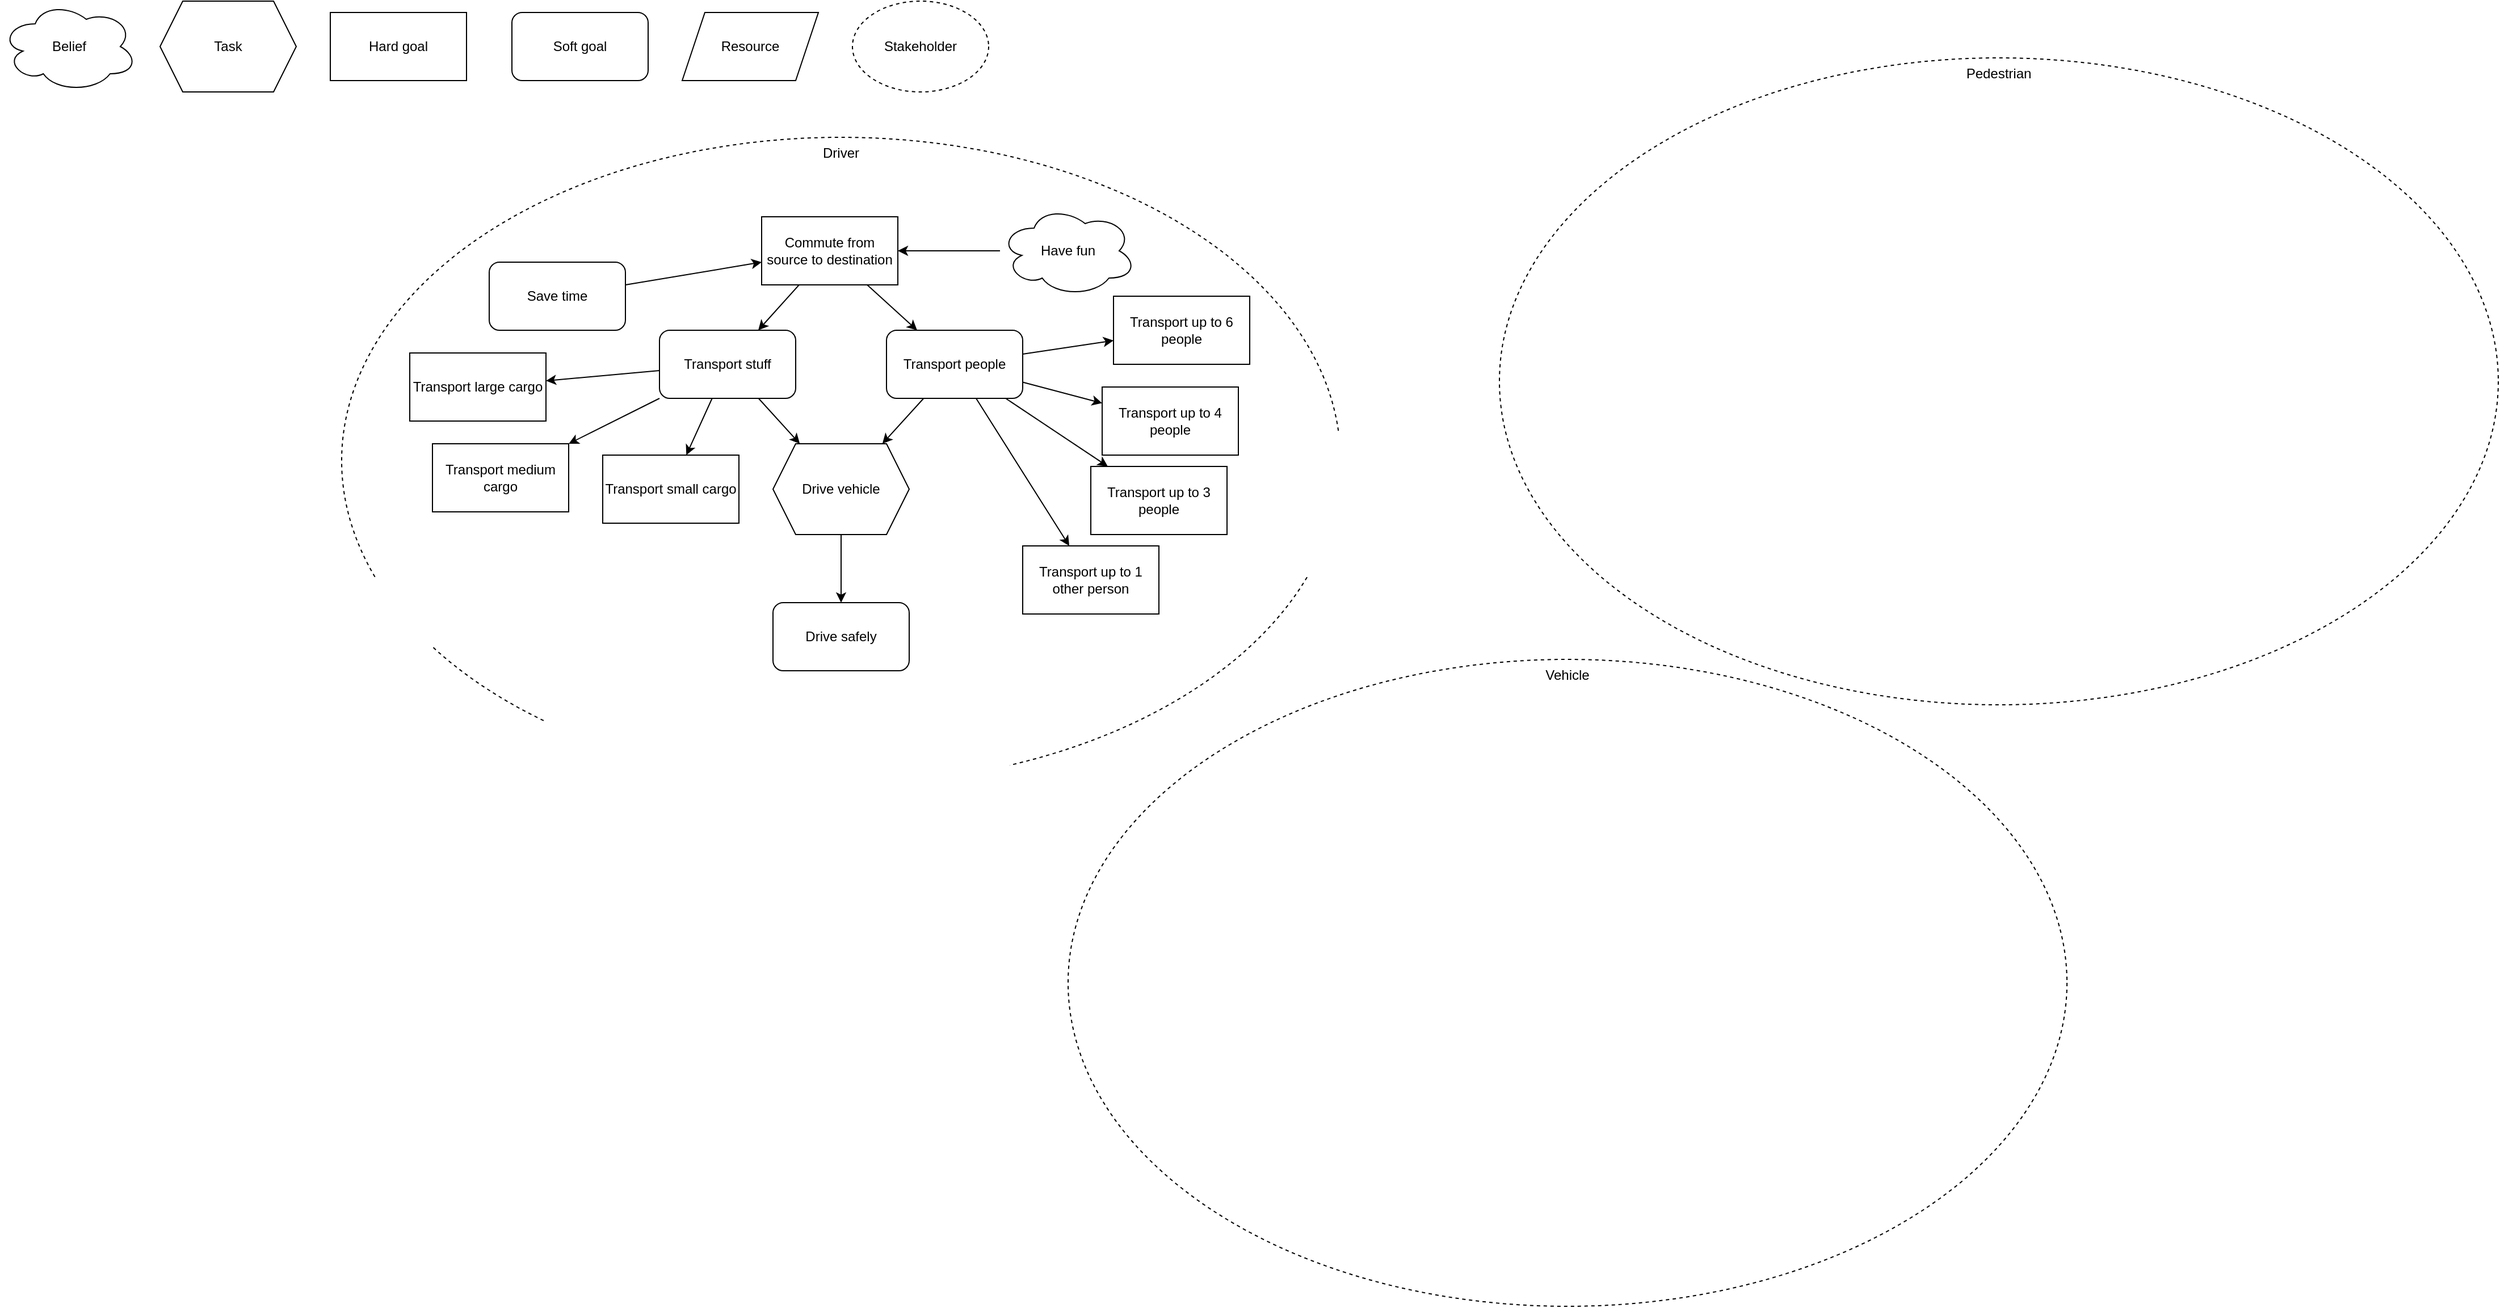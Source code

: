 <mxfile version="24.7.17" pages="2">
  <diagram name="Goal_Diagram" id="YQDAjjqWB8EMjMGpJ8fG">
    <mxGraphModel dx="1900" dy="717" grid="1" gridSize="10" guides="1" tooltips="1" connect="1" arrows="1" fold="1" page="1" pageScale="1" pageWidth="850" pageHeight="1100" math="0" shadow="0">
      <root>
        <mxCell id="0" />
        <mxCell id="1" parent="0" />
        <mxCell id="Oxw01_fahM2bYxv7TEcn-1" value="Driver" style="ellipse;whiteSpace=wrap;html=1;dashed=1;verticalAlign=top;" parent="1" vertex="1">
          <mxGeometry x="-290" y="250" width="880" height="570" as="geometry" />
        </mxCell>
        <mxCell id="Oxw01_fahM2bYxv7TEcn-2" value="Pedestrian" style="ellipse;whiteSpace=wrap;html=1;dashed=1;verticalAlign=top;" parent="1" vertex="1">
          <mxGeometry x="730" y="180" width="880" height="570" as="geometry" />
        </mxCell>
        <mxCell id="Oxw01_fahM2bYxv7TEcn-3" value="Vehicle" style="ellipse;whiteSpace=wrap;html=1;dashed=1;verticalAlign=top;" parent="1" vertex="1">
          <mxGeometry x="350" y="710" width="880" height="570" as="geometry" />
        </mxCell>
        <mxCell id="Oxw01_fahM2bYxv7TEcn-21" style="edgeStyle=none;rounded=0;orthogonalLoop=1;jettySize=auto;html=1;" parent="1" source="Oxw01_fahM2bYxv7TEcn-4" target="Oxw01_fahM2bYxv7TEcn-12" edge="1">
          <mxGeometry relative="1" as="geometry" />
        </mxCell>
        <mxCell id="Oxw01_fahM2bYxv7TEcn-4" value="Have fun" style="ellipse;shape=cloud;whiteSpace=wrap;html=1;" parent="1" vertex="1">
          <mxGeometry x="290" y="310" width="120" height="80" as="geometry" />
        </mxCell>
        <mxCell id="Oxw01_fahM2bYxv7TEcn-5" value="Belief" style="ellipse;shape=cloud;whiteSpace=wrap;html=1;" parent="1" vertex="1">
          <mxGeometry x="-590" y="130" width="120" height="80" as="geometry" />
        </mxCell>
        <mxCell id="Oxw01_fahM2bYxv7TEcn-6" value="Task" style="shape=hexagon;perimeter=hexagonPerimeter2;whiteSpace=wrap;html=1;fixedSize=1;" parent="1" vertex="1">
          <mxGeometry x="-450" y="130" width="120" height="80" as="geometry" />
        </mxCell>
        <mxCell id="Oxw01_fahM2bYxv7TEcn-8" value="Hard goal" style="rounded=0;whiteSpace=wrap;html=1;" parent="1" vertex="1">
          <mxGeometry x="-300" y="140" width="120" height="60" as="geometry" />
        </mxCell>
        <mxCell id="Oxw01_fahM2bYxv7TEcn-9" value="Soft goal" style="rounded=1;whiteSpace=wrap;html=1;" parent="1" vertex="1">
          <mxGeometry x="-140" y="140" width="120" height="60" as="geometry" />
        </mxCell>
        <mxCell id="Oxw01_fahM2bYxv7TEcn-10" value="Resource" style="shape=parallelogram;perimeter=parallelogramPerimeter;whiteSpace=wrap;html=1;fixedSize=1;" parent="1" vertex="1">
          <mxGeometry x="10" y="140" width="120" height="60" as="geometry" />
        </mxCell>
        <mxCell id="Oxw01_fahM2bYxv7TEcn-11" value="Stakeholder" style="ellipse;whiteSpace=wrap;html=1;dashed=1;" parent="1" vertex="1">
          <mxGeometry x="160" y="130" width="120" height="80" as="geometry" />
        </mxCell>
        <mxCell id="Oxw01_fahM2bYxv7TEcn-17" style="rounded=0;orthogonalLoop=1;jettySize=auto;html=1;" parent="1" source="Oxw01_fahM2bYxv7TEcn-12" target="Oxw01_fahM2bYxv7TEcn-34" edge="1">
          <mxGeometry relative="1" as="geometry">
            <mxPoint x="77" y="420" as="targetPoint" />
          </mxGeometry>
        </mxCell>
        <mxCell id="Oxw01_fahM2bYxv7TEcn-18" style="edgeStyle=none;rounded=0;orthogonalLoop=1;jettySize=auto;html=1;" parent="1" source="Oxw01_fahM2bYxv7TEcn-36" edge="1">
          <mxGeometry relative="1" as="geometry">
            <mxPoint x="217" y="420" as="targetPoint" />
          </mxGeometry>
        </mxCell>
        <mxCell id="Oxw01_fahM2bYxv7TEcn-12" value="Commute from source to destination" style="rounded=0;whiteSpace=wrap;html=1;" parent="1" vertex="1">
          <mxGeometry x="80" y="320" width="120" height="60" as="geometry" />
        </mxCell>
        <mxCell id="Oxw01_fahM2bYxv7TEcn-22" style="edgeStyle=none;rounded=0;orthogonalLoop=1;jettySize=auto;html=1;" parent="1" source="Oxw01_fahM2bYxv7TEcn-13" target="Oxw01_fahM2bYxv7TEcn-12" edge="1">
          <mxGeometry relative="1" as="geometry" />
        </mxCell>
        <mxCell id="Oxw01_fahM2bYxv7TEcn-13" value="Save time" style="rounded=1;whiteSpace=wrap;html=1;" parent="1" vertex="1">
          <mxGeometry x="-160" y="360" width="120" height="60" as="geometry" />
        </mxCell>
        <mxCell id="Oxw01_fahM2bYxv7TEcn-20" style="edgeStyle=none;rounded=0;orthogonalLoop=1;jettySize=auto;html=1;" parent="1" source="Oxw01_fahM2bYxv7TEcn-34" target="Oxw01_fahM2bYxv7TEcn-16" edge="1">
          <mxGeometry relative="1" as="geometry">
            <mxPoint x="77.273" y="480" as="sourcePoint" />
          </mxGeometry>
        </mxCell>
        <mxCell id="Oxw01_fahM2bYxv7TEcn-27" style="edgeStyle=none;rounded=0;orthogonalLoop=1;jettySize=auto;html=1;" parent="1" source="Oxw01_fahM2bYxv7TEcn-34" target="Oxw01_fahM2bYxv7TEcn-26" edge="1">
          <mxGeometry relative="1" as="geometry">
            <mxPoint x="-10" y="468" as="sourcePoint" />
          </mxGeometry>
        </mxCell>
        <mxCell id="Oxw01_fahM2bYxv7TEcn-29" style="edgeStyle=none;rounded=0;orthogonalLoop=1;jettySize=auto;html=1;" parent="1" source="Oxw01_fahM2bYxv7TEcn-34" target="Oxw01_fahM2bYxv7TEcn-28" edge="1">
          <mxGeometry relative="1" as="geometry">
            <mxPoint x="15.385" y="480" as="sourcePoint" />
          </mxGeometry>
        </mxCell>
        <mxCell id="Oxw01_fahM2bYxv7TEcn-19" style="edgeStyle=none;rounded=0;orthogonalLoop=1;jettySize=auto;html=1;" parent="1" source="Oxw01_fahM2bYxv7TEcn-36" target="Oxw01_fahM2bYxv7TEcn-16" edge="1">
          <mxGeometry relative="1" as="geometry">
            <mxPoint x="222.727" y="480" as="sourcePoint" />
          </mxGeometry>
        </mxCell>
        <mxCell id="Oxw01_fahM2bYxv7TEcn-32" style="edgeStyle=none;rounded=0;orthogonalLoop=1;jettySize=auto;html=1;" parent="1" source="Oxw01_fahM2bYxv7TEcn-36" target="Oxw01_fahM2bYxv7TEcn-31" edge="1">
          <mxGeometry relative="1" as="geometry">
            <mxPoint x="310" y="468.947" as="sourcePoint" />
          </mxGeometry>
        </mxCell>
        <mxCell id="Oxw01_fahM2bYxv7TEcn-24" style="edgeStyle=none;rounded=0;orthogonalLoop=1;jettySize=auto;html=1;" parent="1" source="Oxw01_fahM2bYxv7TEcn-16" target="Oxw01_fahM2bYxv7TEcn-23" edge="1">
          <mxGeometry relative="1" as="geometry" />
        </mxCell>
        <mxCell id="Oxw01_fahM2bYxv7TEcn-16" value="Drive vehicle" style="shape=hexagon;perimeter=hexagonPerimeter2;whiteSpace=wrap;html=1;fixedSize=1;" parent="1" vertex="1">
          <mxGeometry x="90" y="520" width="120" height="80" as="geometry" />
        </mxCell>
        <mxCell id="Oxw01_fahM2bYxv7TEcn-23" value="Drive safely" style="rounded=1;whiteSpace=wrap;html=1;" parent="1" vertex="1">
          <mxGeometry x="90" y="660" width="120" height="60" as="geometry" />
        </mxCell>
        <mxCell id="Oxw01_fahM2bYxv7TEcn-26" value="Transport large cargo" style="rounded=0;whiteSpace=wrap;html=1;" parent="1" vertex="1">
          <mxGeometry x="-230" y="440" width="120" height="60" as="geometry" />
        </mxCell>
        <mxCell id="Oxw01_fahM2bYxv7TEcn-28" value="Transport medium cargo&lt;span style=&quot;color: rgba(0, 0, 0, 0); font-family: monospace; font-size: 0px; text-align: start; text-wrap: nowrap;&quot;&gt;%3CmxGraphModel%3E%3Croot%3E%3CmxCell%20id%3D%220%22%2F%3E%3CmxCell%20id%3D%221%22%20parent%3D%220%22%2F%3E%3CmxCell%20id%3D%222%22%20value%3D%22Hard%20goal%22%20style%3D%22rounded%3D0%3BwhiteSpace%3Dwrap%3Bhtml%3D1%3B%22%20vertex%3D%221%22%20parent%3D%221%22%3E%3CmxGeometry%20x%3D%22-290%22%20y%3D%22150%22%20width%3D%22120%22%20height%3D%2260%22%20as%3D%22geometry%22%2F%3E%3C%2FmxCell%3E%3C%2Froot%3E%3C%2FmxGraphModel%3E&lt;/span&gt;" style="rounded=0;whiteSpace=wrap;html=1;" parent="1" vertex="1">
          <mxGeometry x="-210" y="520" width="120" height="60" as="geometry" />
        </mxCell>
        <mxCell id="Oxw01_fahM2bYxv7TEcn-30" value="Transport small cargo" style="rounded=0;whiteSpace=wrap;html=1;" parent="1" vertex="1">
          <mxGeometry x="-60" y="530" width="120" height="60" as="geometry" />
        </mxCell>
        <mxCell id="Oxw01_fahM2bYxv7TEcn-31" value="Transport up to 6 people" style="rounded=0;whiteSpace=wrap;html=1;" parent="1" vertex="1">
          <mxGeometry x="390" y="390" width="120" height="60" as="geometry" />
        </mxCell>
        <mxCell id="Oxw01_fahM2bYxv7TEcn-33" value="Transport up to 4 people" style="rounded=0;whiteSpace=wrap;html=1;" parent="1" vertex="1">
          <mxGeometry x="380" y="470" width="120" height="60" as="geometry" />
        </mxCell>
        <mxCell id="Oxw01_fahM2bYxv7TEcn-35" style="edgeStyle=none;rounded=0;orthogonalLoop=1;jettySize=auto;html=1;" parent="1" source="Oxw01_fahM2bYxv7TEcn-34" target="Oxw01_fahM2bYxv7TEcn-30" edge="1">
          <mxGeometry relative="1" as="geometry" />
        </mxCell>
        <mxCell id="Oxw01_fahM2bYxv7TEcn-34" value="Transport stuff" style="rounded=1;whiteSpace=wrap;html=1;" parent="1" vertex="1">
          <mxGeometry x="-10" y="420" width="120" height="60" as="geometry" />
        </mxCell>
        <mxCell id="Oxw01_fahM2bYxv7TEcn-37" value="" style="edgeStyle=none;rounded=0;orthogonalLoop=1;jettySize=auto;html=1;" parent="1" source="Oxw01_fahM2bYxv7TEcn-12" target="Oxw01_fahM2bYxv7TEcn-36" edge="1">
          <mxGeometry relative="1" as="geometry">
            <mxPoint x="173" y="380" as="sourcePoint" />
            <mxPoint x="217" y="420" as="targetPoint" />
          </mxGeometry>
        </mxCell>
        <mxCell id="Oxw01_fahM2bYxv7TEcn-38" style="edgeStyle=none;rounded=0;orthogonalLoop=1;jettySize=auto;html=1;" parent="1" source="Oxw01_fahM2bYxv7TEcn-36" target="Oxw01_fahM2bYxv7TEcn-33" edge="1">
          <mxGeometry relative="1" as="geometry" />
        </mxCell>
        <mxCell id="Oxw01_fahM2bYxv7TEcn-40" style="edgeStyle=none;rounded=0;orthogonalLoop=1;jettySize=auto;html=1;" parent="1" source="Oxw01_fahM2bYxv7TEcn-36" target="Oxw01_fahM2bYxv7TEcn-39" edge="1">
          <mxGeometry relative="1" as="geometry" />
        </mxCell>
        <mxCell id="Oxw01_fahM2bYxv7TEcn-42" style="edgeStyle=none;rounded=0;orthogonalLoop=1;jettySize=auto;html=1;" parent="1" source="Oxw01_fahM2bYxv7TEcn-36" target="Oxw01_fahM2bYxv7TEcn-41" edge="1">
          <mxGeometry relative="1" as="geometry" />
        </mxCell>
        <mxCell id="Oxw01_fahM2bYxv7TEcn-36" value="Transport people" style="rounded=1;whiteSpace=wrap;html=1;" parent="1" vertex="1">
          <mxGeometry x="190" y="420" width="120" height="60" as="geometry" />
        </mxCell>
        <mxCell id="Oxw01_fahM2bYxv7TEcn-39" value="Transport up to 3 people" style="rounded=0;whiteSpace=wrap;html=1;" parent="1" vertex="1">
          <mxGeometry x="370" y="540" width="120" height="60" as="geometry" />
        </mxCell>
        <mxCell id="Oxw01_fahM2bYxv7TEcn-41" value="Transport up to 1 other person" style="rounded=0;whiteSpace=wrap;html=1;" parent="1" vertex="1">
          <mxGeometry x="310" y="610" width="120" height="60" as="geometry" />
        </mxCell>
      </root>
    </mxGraphModel>
  </diagram>
  <diagram id="e-4ymbF8BaA1B2smzMW5" name="Use_Case_Diagram">
    <mxGraphModel dx="1105" dy="755" grid="1" gridSize="10" guides="1" tooltips="1" connect="1" arrows="1" fold="1" page="1" pageScale="1" pageWidth="850" pageHeight="1100" math="0" shadow="0">
      <root>
        <mxCell id="0" />
        <mxCell id="1" parent="0" />
        <mxCell id="0oEzF5hRa34tkUwpcLik-1" value="Vehicle - Loading Cargo" style="rounded=0;whiteSpace=wrap;html=1;verticalAlign=top;fontStyle=5" vertex="1" parent="1">
          <mxGeometry x="1090" y="320" width="540" height="520" as="geometry" />
        </mxCell>
        <mxCell id="Rrd-j3NN6GYwGXy60wsw-1" value="Vehicle - Driver Cabin" style="rounded=0;whiteSpace=wrap;html=1;verticalAlign=top;fontStyle=5" vertex="1" parent="1">
          <mxGeometry x="230" y="320" width="540" height="740" as="geometry" />
        </mxCell>
        <mxCell id="m1OMme5vQGdHUoPfv1G0-9" style="rounded=0;orthogonalLoop=1;jettySize=auto;html=1;" edge="1" parent="1" source="Rrd-j3NN6GYwGXy60wsw-2" target="m1OMme5vQGdHUoPfv1G0-1">
          <mxGeometry relative="1" as="geometry" />
        </mxCell>
        <mxCell id="m1OMme5vQGdHUoPfv1G0-10" style="edgeStyle=none;rounded=0;orthogonalLoop=1;jettySize=auto;html=1;" edge="1" parent="1" source="Rrd-j3NN6GYwGXy60wsw-2" target="m1OMme5vQGdHUoPfv1G0-2">
          <mxGeometry relative="1" as="geometry" />
        </mxCell>
        <mxCell id="m1OMme5vQGdHUoPfv1G0-11" style="edgeStyle=none;rounded=0;orthogonalLoop=1;jettySize=auto;html=1;" edge="1" parent="1" source="Rrd-j3NN6GYwGXy60wsw-2" target="m1OMme5vQGdHUoPfv1G0-5">
          <mxGeometry relative="1" as="geometry" />
        </mxCell>
        <mxCell id="m1OMme5vQGdHUoPfv1G0-12" style="edgeStyle=none;rounded=0;orthogonalLoop=1;jettySize=auto;html=1;" edge="1" parent="1" source="Rrd-j3NN6GYwGXy60wsw-2" target="m1OMme5vQGdHUoPfv1G0-3">
          <mxGeometry relative="1" as="geometry" />
        </mxCell>
        <mxCell id="m1OMme5vQGdHUoPfv1G0-13" style="edgeStyle=none;rounded=0;orthogonalLoop=1;jettySize=auto;html=1;" edge="1" parent="1" source="Rrd-j3NN6GYwGXy60wsw-2" target="m1OMme5vQGdHUoPfv1G0-6">
          <mxGeometry relative="1" as="geometry" />
        </mxCell>
        <mxCell id="m1OMme5vQGdHUoPfv1G0-14" style="edgeStyle=none;rounded=0;orthogonalLoop=1;jettySize=auto;html=1;" edge="1" parent="1" source="Rrd-j3NN6GYwGXy60wsw-2" target="m1OMme5vQGdHUoPfv1G0-7">
          <mxGeometry relative="1" as="geometry" />
        </mxCell>
        <mxCell id="m1OMme5vQGdHUoPfv1G0-15" style="edgeStyle=none;rounded=0;orthogonalLoop=1;jettySize=auto;html=1;" edge="1" parent="1" source="Rrd-j3NN6GYwGXy60wsw-2" target="m1OMme5vQGdHUoPfv1G0-4">
          <mxGeometry relative="1" as="geometry" />
        </mxCell>
        <mxCell id="m1OMme5vQGdHUoPfv1G0-16" style="edgeStyle=none;rounded=0;orthogonalLoop=1;jettySize=auto;html=1;" edge="1" parent="1" source="Rrd-j3NN6GYwGXy60wsw-2" target="m1OMme5vQGdHUoPfv1G0-8">
          <mxGeometry relative="1" as="geometry" />
        </mxCell>
        <mxCell id="m1OMme5vQGdHUoPfv1G0-18" style="edgeStyle=none;rounded=0;orthogonalLoop=1;jettySize=auto;html=1;" edge="1" parent="1" source="Rrd-j3NN6GYwGXy60wsw-2" target="m1OMme5vQGdHUoPfv1G0-17">
          <mxGeometry relative="1" as="geometry" />
        </mxCell>
        <mxCell id="Rrd-j3NN6GYwGXy60wsw-2" value="Driver" style="shape=umlActor;verticalLabelPosition=bottom;verticalAlign=top;html=1;outlineConnect=0;" vertex="1" parent="1">
          <mxGeometry x="90" y="640" width="30" height="60" as="geometry" />
        </mxCell>
        <mxCell id="m1OMme5vQGdHUoPfv1G0-1" value="Steering wheel" style="ellipse;whiteSpace=wrap;html=1;" vertex="1" parent="1">
          <mxGeometry x="270" y="350" width="120" height="80" as="geometry" />
        </mxCell>
        <mxCell id="m1OMme5vQGdHUoPfv1G0-2" value="Infotainment" style="ellipse;whiteSpace=wrap;html=1;" vertex="1" parent="1">
          <mxGeometry x="630" y="350" width="120" height="80" as="geometry" />
        </mxCell>
        <mxCell id="m1OMme5vQGdHUoPfv1G0-3" value="Shifter" style="ellipse;whiteSpace=wrap;html=1;" vertex="1" parent="1">
          <mxGeometry x="390" y="700" width="120" height="80" as="geometry" />
        </mxCell>
        <mxCell id="m1OMme5vQGdHUoPfv1G0-4" value="Gas pedal" style="ellipse;whiteSpace=wrap;html=1;" vertex="1" parent="1">
          <mxGeometry x="470" y="930" width="120" height="80" as="geometry" />
        </mxCell>
        <mxCell id="m1OMme5vQGdHUoPfv1G0-5" value="Brake pedal" style="ellipse;whiteSpace=wrap;html=1;" vertex="1" parent="1">
          <mxGeometry x="430" y="360" width="120" height="80" as="geometry" />
        </mxCell>
        <mxCell id="m1OMme5vQGdHUoPfv1G0-6" value="Clutch" style="ellipse;whiteSpace=wrap;html=1;" vertex="1" parent="1">
          <mxGeometry x="620" y="500" width="120" height="80" as="geometry" />
        </mxCell>
        <mxCell id="m1OMme5vQGdHUoPfv1G0-7" value="Seat" style="ellipse;whiteSpace=wrap;html=1;" vertex="1" parent="1">
          <mxGeometry x="510" y="820" width="120" height="80" as="geometry" />
        </mxCell>
        <mxCell id="m1OMme5vQGdHUoPfv1G0-8" value="Door" style="ellipse;whiteSpace=wrap;html=1;" vertex="1" parent="1">
          <mxGeometry x="270" y="950" width="120" height="80" as="geometry" />
        </mxCell>
        <mxCell id="m1OMme5vQGdHUoPfv1G0-17" value="HVAC" style="ellipse;whiteSpace=wrap;html=1;" vertex="1" parent="1">
          <mxGeometry x="400" y="610" width="120" height="80" as="geometry" />
        </mxCell>
        <mxCell id="0oEzF5hRa34tkUwpcLik-3" style="edgeStyle=none;rounded=0;orthogonalLoop=1;jettySize=auto;html=1;" edge="1" parent="1" source="m1OMme5vQGdHUoPfv1G0-29" target="0oEzF5hRa34tkUwpcLik-2">
          <mxGeometry relative="1" as="geometry" />
        </mxCell>
        <mxCell id="0oEzF5hRa34tkUwpcLik-9" style="edgeStyle=none;rounded=0;orthogonalLoop=1;jettySize=auto;html=1;" edge="1" parent="1" source="m1OMme5vQGdHUoPfv1G0-29" target="0oEzF5hRa34tkUwpcLik-8">
          <mxGeometry relative="1" as="geometry" />
        </mxCell>
        <mxCell id="m1OMme5vQGdHUoPfv1G0-29" value="Driver" style="shape=umlActor;verticalLabelPosition=bottom;verticalAlign=top;html=1;outlineConnect=0;" vertex="1" parent="1">
          <mxGeometry x="1010" y="550" width="30" height="60" as="geometry" />
        </mxCell>
        <mxCell id="0oEzF5hRa34tkUwpcLik-6" value="include" style="edgeStyle=none;rounded=0;orthogonalLoop=1;jettySize=auto;html=1;" edge="1" parent="1" source="0oEzF5hRa34tkUwpcLik-2" target="0oEzF5hRa34tkUwpcLik-4">
          <mxGeometry relative="1" as="geometry" />
        </mxCell>
        <mxCell id="0oEzF5hRa34tkUwpcLik-7" value="include" style="edgeStyle=none;rounded=0;orthogonalLoop=1;jettySize=auto;html=1;" edge="1" parent="1" source="0oEzF5hRa34tkUwpcLik-2" target="0oEzF5hRa34tkUwpcLik-5">
          <mxGeometry relative="1" as="geometry" />
        </mxCell>
        <mxCell id="0oEzF5hRa34tkUwpcLik-2" value="Rear cargo door" style="ellipse;whiteSpace=wrap;html=1;" vertex="1" parent="1">
          <mxGeometry x="1160" y="440" width="120" height="80" as="geometry" />
        </mxCell>
        <mxCell id="0oEzF5hRa34tkUwpcLik-4" value="Trunk" style="ellipse;whiteSpace=wrap;html=1;" vertex="1" parent="1">
          <mxGeometry x="1370" y="360" width="120" height="80" as="geometry" />
        </mxCell>
        <mxCell id="0oEzF5hRa34tkUwpcLik-5" value="Tailgate" style="ellipse;whiteSpace=wrap;html=1;" vertex="1" parent="1">
          <mxGeometry x="1390" y="490" width="120" height="80" as="geometry" />
        </mxCell>
        <mxCell id="0oEzF5hRa34tkUwpcLik-12" value="include" style="edgeStyle=none;rounded=0;orthogonalLoop=1;jettySize=auto;html=1;" edge="1" parent="1" source="0oEzF5hRa34tkUwpcLik-8" target="0oEzF5hRa34tkUwpcLik-11">
          <mxGeometry relative="1" as="geometry" />
        </mxCell>
        <mxCell id="0oEzF5hRa34tkUwpcLik-13" value="include" style="edgeStyle=none;rounded=0;orthogonalLoop=1;jettySize=auto;html=1;" edge="1" parent="1" source="0oEzF5hRa34tkUwpcLik-8" target="0oEzF5hRa34tkUwpcLik-10">
          <mxGeometry relative="1" as="geometry" />
        </mxCell>
        <mxCell id="0oEzF5hRa34tkUwpcLik-8" value="Back seats" style="ellipse;whiteSpace=wrap;html=1;" vertex="1" parent="1">
          <mxGeometry x="1160" y="660" width="120" height="80" as="geometry" />
        </mxCell>
        <mxCell id="0oEzF5hRa34tkUwpcLik-10" value="Two rows" style="ellipse;whiteSpace=wrap;html=1;" vertex="1" parent="1">
          <mxGeometry x="1400" y="720" width="120" height="80" as="geometry" />
        </mxCell>
        <mxCell id="0oEzF5hRa34tkUwpcLik-11" value="Single row" style="ellipse;whiteSpace=wrap;html=1;" vertex="1" parent="1">
          <mxGeometry x="1400" y="590" width="120" height="80" as="geometry" />
        </mxCell>
      </root>
    </mxGraphModel>
  </diagram>
</mxfile>
